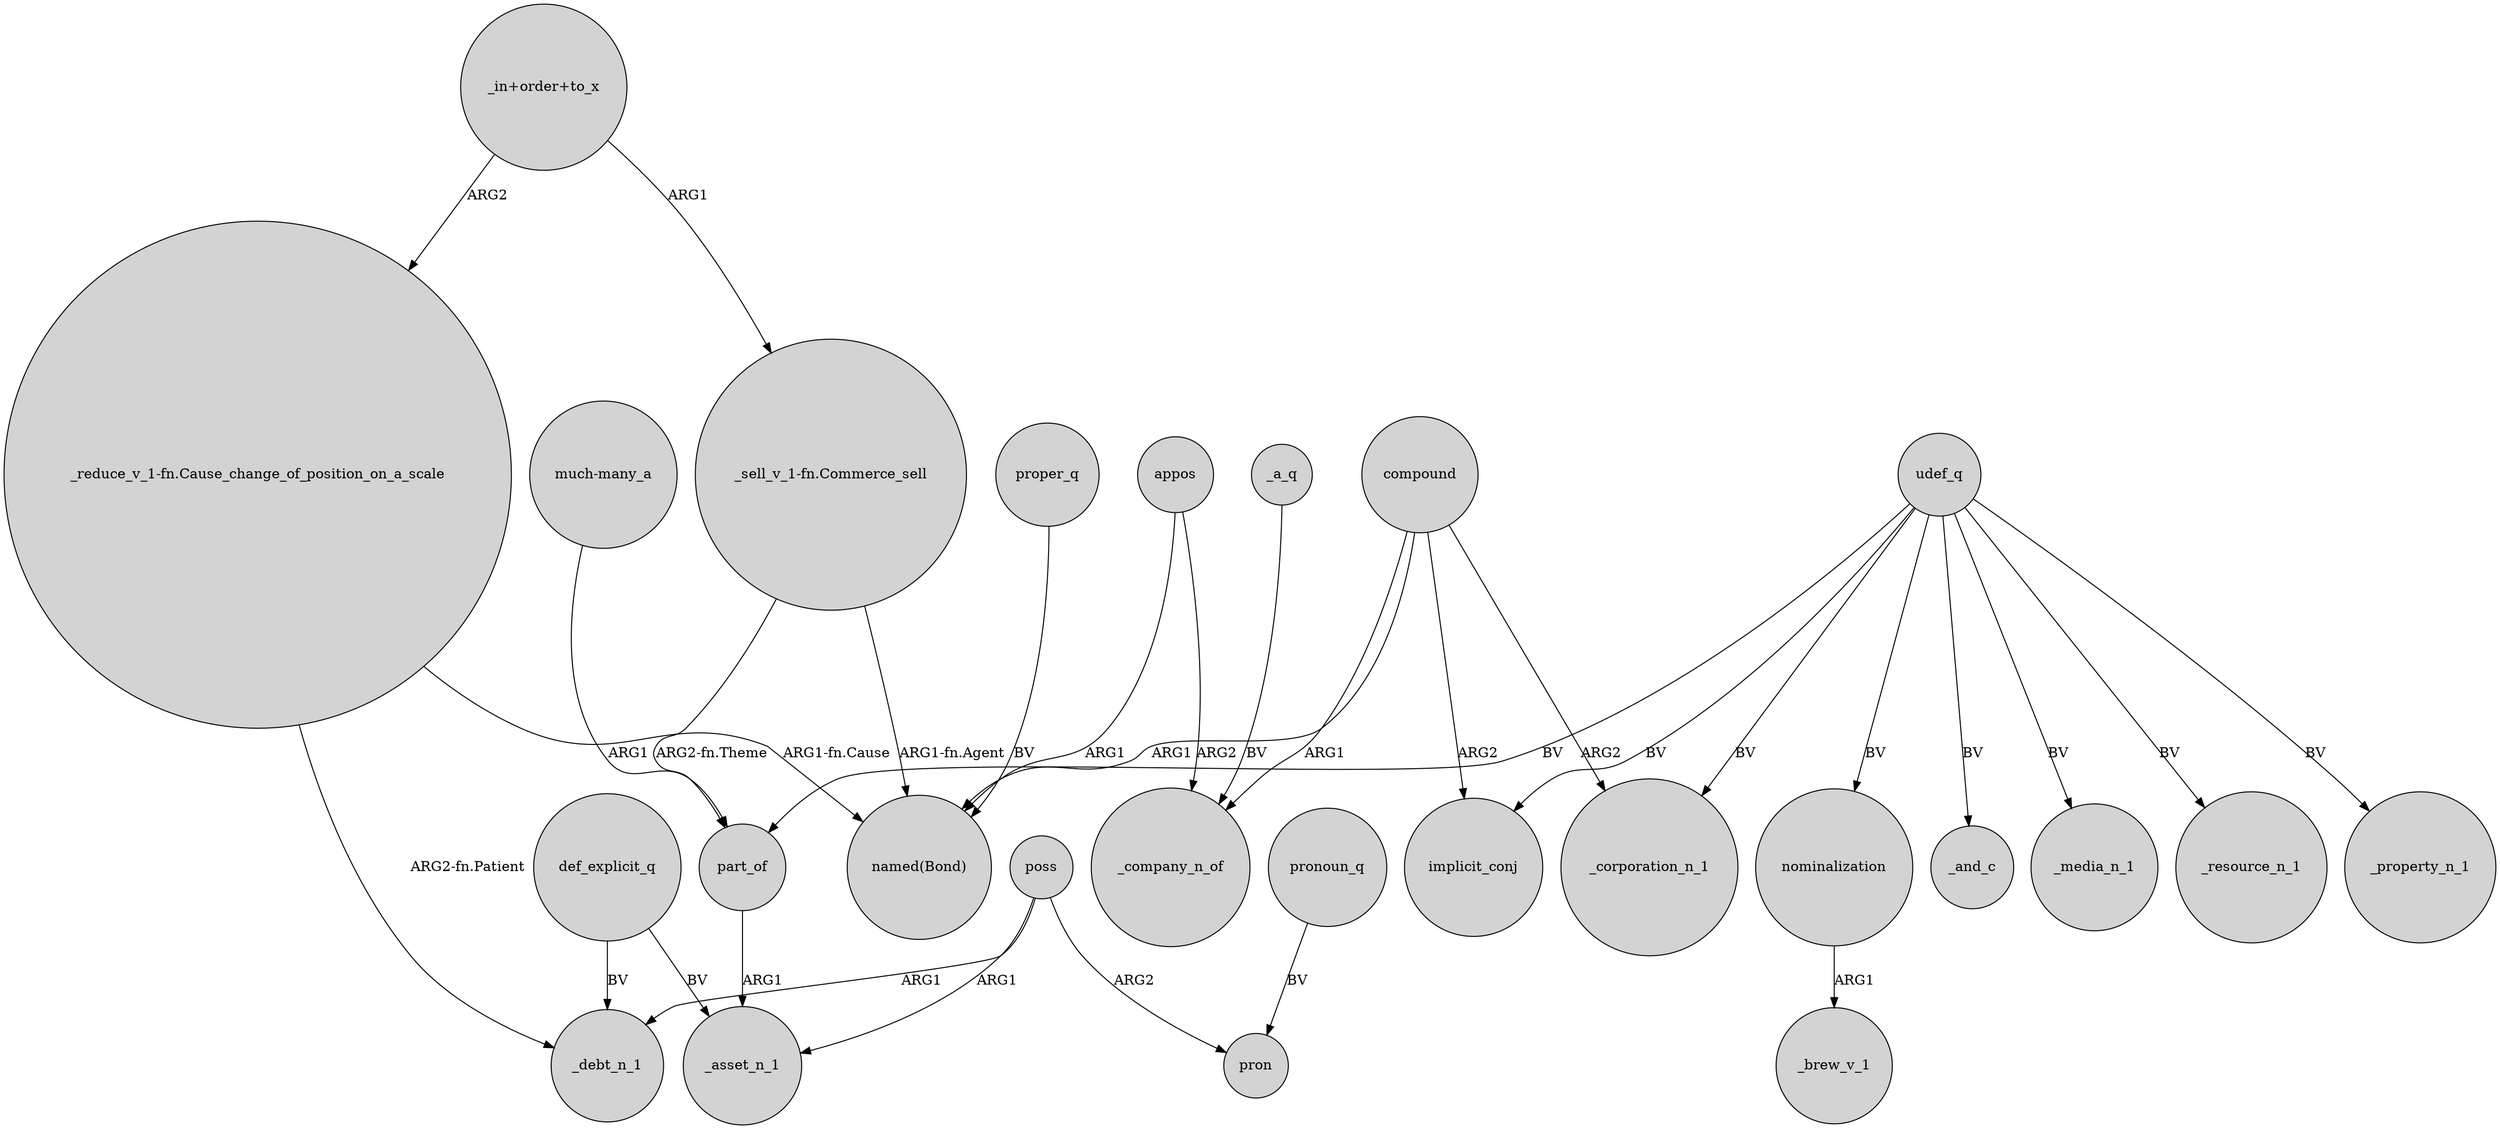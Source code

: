 digraph {
	node [shape=circle style=filled]
	def_explicit_q -> _asset_n_1 [label=BV]
	proper_q -> "named(Bond)" [label=BV]
	compound -> implicit_conj [label=ARG2]
	udef_q -> part_of [label=BV]
	"_in+order+to_x" -> "_reduce_v_1-fn.Cause_change_of_position_on_a_scale" [label=ARG2]
	poss -> pron [label=ARG2]
	"_reduce_v_1-fn.Cause_change_of_position_on_a_scale" -> "named(Bond)" [label="ARG1-fn.Cause"]
	"much-many_a" -> part_of [label=ARG1]
	compound -> "named(Bond)" [label=ARG1]
	compound -> _corporation_n_1 [label=ARG2]
	udef_q -> _media_n_1 [label=BV]
	part_of -> _asset_n_1 [label=ARG1]
	udef_q -> implicit_conj [label=BV]
	compound -> _company_n_of [label=ARG1]
	udef_q -> _corporation_n_1 [label=BV]
	pronoun_q -> pron [label=BV]
	def_explicit_q -> _debt_n_1 [label=BV]
	"_reduce_v_1-fn.Cause_change_of_position_on_a_scale" -> _debt_n_1 [label="ARG2-fn.Patient"]
	udef_q -> _resource_n_1 [label=BV]
	appos -> "named(Bond)" [label=ARG1]
	appos -> _company_n_of [label=ARG2]
	udef_q -> _property_n_1 [label=BV]
	"_sell_v_1-fn.Commerce_sell" -> part_of [label="ARG2-fn.Theme"]
	udef_q -> nominalization [label=BV]
	_a_q -> _company_n_of [label=BV]
	"_in+order+to_x" -> "_sell_v_1-fn.Commerce_sell" [label=ARG1]
	poss -> _debt_n_1 [label=ARG1]
	poss -> _asset_n_1 [label=ARG1]
	nominalization -> _brew_v_1 [label=ARG1]
	udef_q -> _and_c [label=BV]
	"_sell_v_1-fn.Commerce_sell" -> "named(Bond)" [label="ARG1-fn.Agent"]
}
